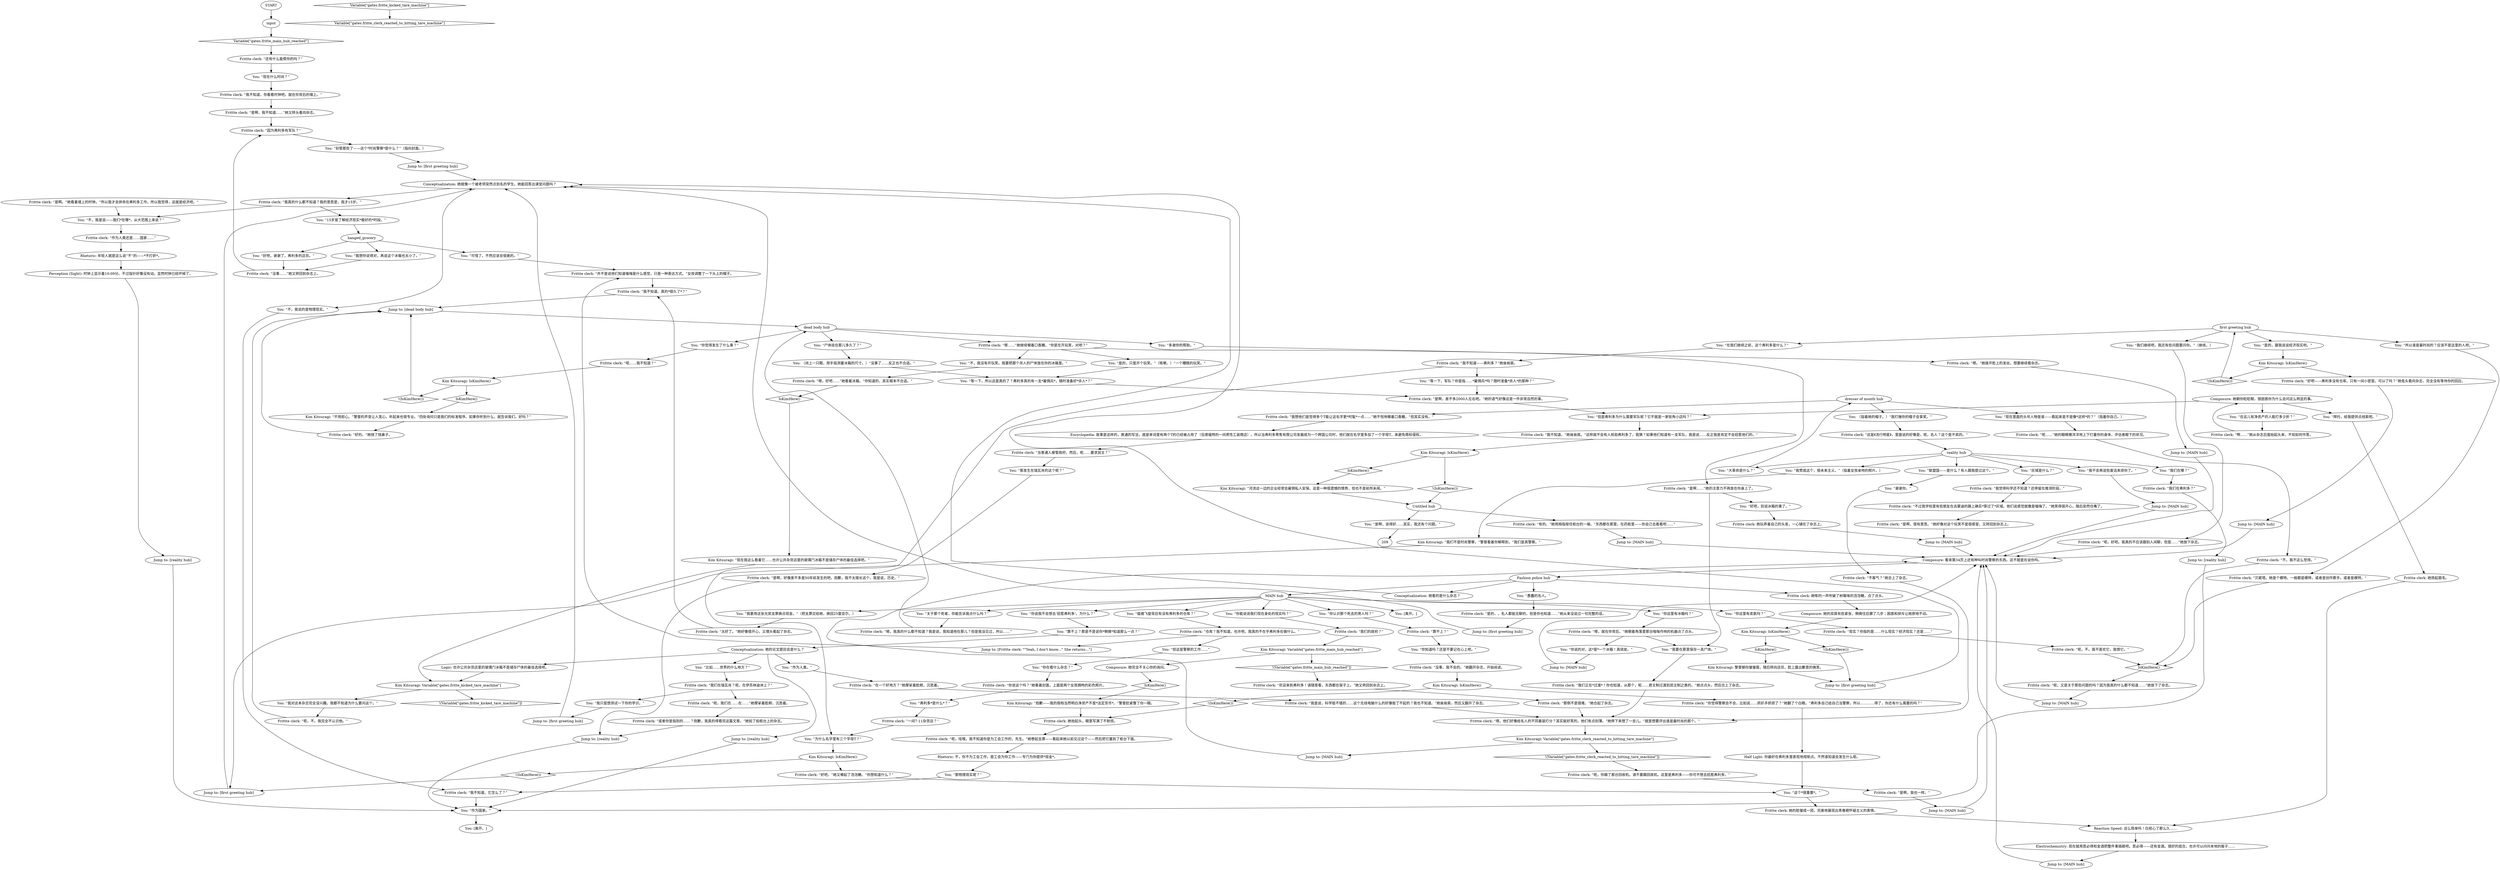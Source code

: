 # FRITTE / FRITTE CLERK
# A dialogue with a bored teenage girl who works as a shop clerk.
# ==================================================
digraph G {
	  0 [label="START"];
	  1 [label="input"];
	  2 [label="Kim Kitsuragi: IsKimHere()"];
	  3 [label="IsKimHere()", shape=diamond];
	  4 [label="!(IsKimHere())", shape=diamond];
	  5 [label="You: “我要用这张兑奖支票换点现金。”（把支票交给她，换回25雷亚尔。）"];
	  6 [label="Electrochemistry: 现在就用思必得和金酒把整件事搞砸吧。思必得——还有金酒。很好的组合。也许可以问问本地的贩子……"];
	  7 [label="dead body hub"];
	  8 [label="You: “我们在哪？”"];
	  9 [label="You: “大革命是什么？”"];
	  10 [label="Frittte clerk: “我不知道，你看看时钟吧。就在你背后的墙上。”"];
	  11 [label="Kim Kitsuragi: “现在我这么看着它……也许公共杂货店里的玻璃门冰箱不是储存尸体的最佳选择吧。”"];
	  12 [label="You: “我们继续吧，我还有些问题要问你。”（继续。）"];
	  13 [label="Frittte clerk: “呃，好吧。我真的不应该跟别人闲聊，但是……”她放下杂志。"];
	  14 [label="Jump to: [reality hub]"];
	  15 [label="You: “愚蠢的名人。”"];
	  16 [label="Jump to: [first greeting hub]"];
	  17 [label="You: “是啊，说得好……其实，我还有个问题。”"];
	  18 [label="Frittte clerk: 她的脸皱成一团，完美地展现出青春期怀疑主义的表情。"];
	  19 [label="You: “多谢你的帮助。”"];
	  20 [label="Frittte clerk: “嗯，就在你背后。”她朝着角落里那台嗡嗡作响的机器点了点头。"];
	  21 [label="Jump to: [MAIN hub]"];
	  22 [label="You: “可惜了。不然应该会很美的。”"];
	  23 [label="You: “关于那个死者，你能告诉我点什么吗？”"];
	  24 [label="You: “不，我说的是物理现实。”"];
	  25 [label="Frittte clerk: “算不上？”"];
	  26 [label="Frittte clerk: “嗯。”她拨开脸上的发丝，想要继续看杂志。"];
	  27 [label="Jump to: [dead body hub]"];
	  28 [label="Jump to: [MAIN hub]"];
	  29 [label="Frittte clerk: “好的。”她挠了挠鼻子。"];
	  30 [label="You: “好吧，别说冰箱的事了。”"];
	  31 [label="Frittte clerk: “嗯，好吧……”她看着冰箱。“你知道的，其实根本不合适。”"];
	  32 [label="You: （指着她的帽子。）“我打赌你的帽子会拿奖。”"];
	  33 [label="You: “在我们继续之前，这个弗利多是什么？”"];
	  34 [label="You: “现在里面的头号人物是谁——看起来是不是像*这样*的？”（指着你自己。）"];
	  35 [label="Composure: 她的双肩有些紧张，稍微往后挪了几步；困惑和排斥让她原地不动。"];
	  36 [label="Frittte clerk: “你说这个吗？”她看着封面，上面是两个女孩拥吻的彩色照片。"];
	  37 [label="Jump to: [reality hub]"];
	  38 [label="You: “不，我没有开玩笑。我要把那个吊人的尸体放在你的冰箱里。”"];
	  39 [label="Frittte clerk: “不过我学校里有些朋友在去蒙迪的路上确实*穿过了*灰域。他们说感觉就像是嗑嗨了。”她笑得很开心，随后突然住嘴了。"];
	  40 [label="You: “那发生在瑞瓦肖的这个呢？”"];
	  41 [label="Kim Kitsuragi: IsKimHere()"];
	  42 [label="IsKimHere()", shape=diamond];
	  43 [label="!(IsKimHere())", shape=diamond];
	  44 [label="You: [离开。]"];
	  45 [label="You: “灰域是什么？”"];
	  46 [label="Frittte clerk: “在一个好地方？”她摩挲着脸颊，沉思着。"];
	  47 [label="Kim Kitsuragi: IsKimHere()"];
	  48 [label="IsKimHere()", shape=diamond];
	  49 [label="!(IsKimHere())", shape=diamond];
	  50 [label="You: “好吧，谢谢了，弗利多的店员。”"];
	  51 [label="Frittte clerk: “是的，，名人都挺无聊的，但是你也知道……”她从来没说过一句完整的话。"];
	  52 [label="Frittte clerk: “不，我不这么觉得。”"];
	  53 [label="You: “但是弗利多为什么需要军队呢？它不就是一家街角小店吗？”"];
	  54 [label="You: “你这里有卖氨吗？”"];
	  55 [label="You: “我只是想测试一下你的学识。”"];
	  56 [label="You: “你这里有冰箱吗？”"];
	  57 [label="Frittte clerk: “不客气？”她合上了杂志。"];
	  58 [label="Frittte clerk: “是啊，好像差不多是50年前发生的吧。抱歉，我不太擅长这个。我是说，历史。”"];
	  59 [label="Frittte clerk: “呃……”她的眼睛懒洋洋地上下打量你的身体，评估者眼下的状况。"];
	  60 [label="You: “你说我不会想去‘招惹弗利多’。为什么？”"];
	  61 [label="Fashion police hub"];
	  62 [label="Frittte clerk: “我不知道。它怎么了？”"];
	  63 [label="You: “联盟国——是什么？有人跟我提过这个。”"];
	  64 [label="You: “我不会再说些废话来烦你了。”"];
	  65 [label="Frittte clerk: “我们在弗利多？”"];
	  66 [label="You: “作为人类。”"];
	  67 [label="You: “比如……世界的什么地方？”"];
	  68 [label="Kim Kitsuragi: “不用担心。”警督的声音让人宽心，听起来也很专业。“四处询问只是我们的标准程序。如果你听到什么，就告诉我们。好吗？”"];
	  69 [label="You: “你说的对，这*是*一个冰箱！真顽皮。”"];
	  70 [label="Frittte clerk: 她玩弄着自己的头发，一心铺在了杂志上。"];
	  71 [label="Frittte clerk: “贝妮塔。她是个模特。一般都是模特，或者是创作歌手。或者是模特。”"];
	  72 [label="Jump to: [MAIN hub]"];
	  73 [label="Frittte clerk: “是啊，差不多2000人左右吧。”她的语气好像这是一件非常自然的事。"];
	  74 [label="Frittte clerk: “没事，我不会的。”她翻开杂志，开始阅读。"];
	  75 [label="Frittte clerk: “我是说，科学挺不错的……这个无线电脑什么的好像挺了不起的？我也不知道。”她耸耸肩，然后又翻开了杂志。"];
	  76 [label="Frittte clerk: “仓库？我不知道。也许吧。我真的不在乎弗利多在做什么。”"];
	  77 [label="Frittte clerk: 她扬起眉毛。"];
	  78 [label="Jump to: [MAIN hub]"];
	  79 [label="Kim Kitsuragi: “河流这一边的企业经常会雇佣私人安保。这是一种很遗憾的情势，但也不是前所未闻。”"];
	  80 [label="Frittte clerk: “我们在瑞瓦肖？呃，在伊苏林迪洲上？”"];
	  81 [label="Frittte clerk: “我觉得科学还不知道？还停留在推测阶段。”"];
	  82 [label="You: “我要在那里保存一具尸体。”"];
	  83 [label="Frittte clerk: “我不知道——弗利多？”她耸耸肩。"];
	  84 [label="Frittte clerk: “一间7-11杂货店？”"];
	  85 [label="Kim Kitsuragi: “抱歉——我的搭档当然明白净资产不是*法定货币*。”警督赶紧瞥了你一眼。"];
	  86 [label="Half Light: 你最好在弗利多里表现地规矩点。不然谁知道会发生什么呢。"];
	  87 [label="You: “为什么名字里有三个字母T？”"];
	  88 [label="Frittte clerk: “嗯，我真的什么都不知道？我是说，我知道他在那儿？但是我没见过，所以……”"];
	  89 [label="Frittte clerk: “作为人类还是……国家……”"];
	  90 [label="You: “你觉得发生了什么事？”"];
	  91 [label="Frittte clerk: “呃……我不知道？”"];
	  92 [label="Frittte clerk: “没事……”她又转回到杂志上。"];
	  93 [label="Jump to: [first greeting hub]"];
	  94 [label="Jump to: [first greeting hub]"];
	  95 [label="Frittte clerk: “我不知道。”她耸耸肩。“这样就不会有人抢劫弗利多了，我猜？如果他们知道有一支军队，我是说……反正我是肯定不会招惹他们的。”"];
	  96 [label="You: “褴褛飞旋背后有没有弗利多的仓库？”"];
	  97 [label="Frittte clerk: “啊……”她从杂志后面抬起头来，不知如何作答。"];
	  98 [label="Kim Kitsuragi: 警督朝你皱皱眉，随后转向店员，脸上露出歉意的微笑。"];
	  99 [label="Frittte clerk: “欢迎来到弗利多！请随意看，东西都在架子上。”她又转回到杂志上。"];
	  100 [label="You: “15岁是了解经济现实*极好的*时段。”"];
	  101 [label="Jump to: [MAIN hub]"];
	  102 [label="You: “我想你说得对，再说这个冰箱也太小了。”"];
	  103 [label="Frittte clerk: “呃，你踢了那台回收机。请不要踢回收机。这里是弗利多——你可不想去招惹弗利多。”"];
	  104 [label="Encyclopedia: 故事是这样的，普通的写法，就是单词里有两个T的已经被占用了（伍德福特的一间男性工装商店）。所以当弗利多零售有限公司发展成为一个跨国公司时，他们就在名字里多加了一个字母T，来避免商标侵权。"];
	  105 [label="Untitled hub"];
	  106 [label="Jump to: [MAIN hub]"];
	  107 [label="Frittte clerk: “是啊。”她看着墙上的时钟。“所以我才会拼命在弗利多工作。所以我觉得，这就是经济吧。”"];
	  108 [label="hanged_grocery"];
	  109 [label="Kim Kitsuragi: Variable[\"gates.fritte_kicked_tare_machine\"]"];
	  110 [label="Variable[\"gates.fritte_kicked_tare_machine\"]", shape=diamond];
	  111 [label="!(Variable[\"gates.fritte_kicked_tare_machine\"])", shape=diamond];
	  112 [label="You: “我对这本杂志完全没兴趣。我都不知道为什么要问这个。”"];
	  113 [label="Frittte clerk: 她嘭的一声吹破了树莓味的泡泡糖，点了点头。"];
	  114 [label="Kim Kitsuragi: “我们不是时尚警察，”警督看着你解释到，“我们是真警察。”"];
	  115 [label="Frittte clerk: “呃，又是关于那些问题的吗？因为我真的什么都不知道……”她放下了杂志。"];
	  116 [label="Frittte clerk: “还有什么能帮你的吗？”"];
	  117 [label="Rhetoric: 不，你不为工会工作，是工会为你工作——专门为你提供*现金*。"];
	  118 [label="You: “现在什么时间？”"];
	  119 [label="You: “我赞成这个，很未来主义。”（指着女孩亲吻的照片。）"];
	  120 [label="MAIN hub"];
	  121 [label="Composure: 看来第34页上还有种叫时尚警察的东西。这不就是在说你吗。"];
	  122 [label="reality hub"];
	  123 [label="You: “作为国家。”"];
	  124 [label="Logic: 也许公共杂货店里的玻璃门冰箱不是储存尸体的最佳选择吧。"];
	  125 [label="first greeting hub"];
	  126 [label="Conceptualization: 她就像一个被老师突然点到名的学生。她能回答出课堂问题吗？"];
	  127 [label="Frittte clerk: “呃，不。我不喜欢它，我恨它。”"];
	  128 [label="Frittte clerk: “这是《流行明星》，里面说的好像是，呃，名人？这个是不卖的。”"];
	  129 [label="You: “弗利多*是什么*？”"];
	  130 [label="You: “等一下，军队？你是指……*雇佣兵*吗？随时准备*杀人*的那种？”"];
	  131 [label="You: “在这儿有净资产的人能打多少折？”"];
	  132 [label="You: “你能说说我们现在身处的现实吗？”"];
	  133 [label="You: “你认识那个死去的男人吗？”"];
	  134 [label="You: “尸体挂在那儿多久了？”"];
	  135 [label="Frittte clerk: “嗯……”她继续嚼着口香糖。“你是在开玩笑，对吧？”"];
	  136 [label="Frittte clerk: “我们正在*过渡*！你也知道，从那个，呃……君主制过渡到民主制之类的。”她点点头，然后合上了杂志。"];
	  137 [label="Frittte clerk: “或者你是指别的……？抱歉，我真的得看完这篇文章。”她拍了拍柜台上的杂志。"];
	  138 [label="Kim Kitsuragi: Variable[\"gates.fritte_main_hub_reached\"]"];
	  139 [label="Variable[\"gates.fritte_main_hub_reached\"]", shape=diamond];
	  140 [label="!(Variable[\"gates.fritte_main_hub_reached\"])", shape=diamond];
	  141 [label="Composure: 她完全不关心你的询问。"];
	  142 [label="Perception (Sight): 时钟上显示着10:09分。不过指针好像没有动。显然时钟已经坏掉了。"];
	  143 [label="Frittte clerk: “是啊，我不知道……”她又转头看向杂志。"];
	  144 [label="Frittte clerk: “并不是说他们知道嗑嗨是什么感觉，只是一种表达方式。”女孩调整了一下头上的帽子。"];
	  145 [label="Frittte clerk: “是啊，很有意思。”她好像对这个玩笑不是很感冒，又转回到杂志上。"];
	  146 [label="You: “等一下，所以这是真的了？弗利多真的有一支*雇佣兵*，随时准备好*杀人*？”"];
	  147 [label="You: “拜托，给我提供点线索吧。”"];
	  148 [label="You: “但这是警察的工作……”"];
	  149 [label="Frittte clerk: “有的。”她用拇指按住柜台的一端。“东西都在那里，在药柜里——你自己去看看吧……”"];
	  150 [label="Frittte clerk: “呃，哇哦，我不知道你是为工会工作的，先生。”她卷起支票——看起来她以前见过这个——然后把它塞到了柜台下面。"];
	  151 [label="Frittte clerk: “太好了。”她好像很开心，又埋头看起了杂志。"];
	  152 [label="Jump to: [MAIN hub]"];
	  153 [label="Frittte clerk: “我不知道。真的*很久了*？”"];
	  154 [label="You: （闭上一只眼，用手指测量冰箱的尺寸。）“没事了……反正也不合适。”"];
	  155 [label="You: “是的，只是开个玩笑。”（咳嗽。）“一个糟糕的玩笑。”"];
	  156 [label="Frittte clerk: “是啊……”她的注意力不再放在你身上了。"];
	  157 [label="Jump to: [MAIN hub]"];
	  158 [label="Frittte clerk: “因为弗利多有军队？”"];
	  159 [label="You: “算不上？那是不是说你*稍微*知道那么一点？”"];
	  160 [label="You: “你知道吗？还是不要记在心上吧。”"];
	  161 [label="Jump to: [reality hub]"];
	  162 [label="Kim Kitsuragi: IsKimHere()"];
	  163 [label="IsKimHere()", shape=diamond];
	  164 [label="!(IsKimHere())", shape=diamond];
	  165 [label="Frittte clerk: “你觉得警察会不会，比如说……抓扒手抓烦了？”她翻了个白眼。“弗利多自己给自己当警察，所以…………得了，你还有什么需要的吗？”"];
	  166 [label="You: “你在看什么杂志？”"];
	  167 [label="You: “是的，跟我说说经济现实吧。”"];
	  168 [label="Frittte clerk: “我真的什么都不知道？我的意思是，我才15岁。”"];
	  169 [label="Kim Kitsuragi: IsKimHere()"];
	  170 [label="IsKimHere()", shape=diamond];
	  171 [label="!(IsKimHere())", shape=diamond];
	  172 [label="Frittte clerk: “好吧——弗利多没有仓库。只有一间小密室。可以了吗？”她低头看向杂志，完全没有等待你的回应。"];
	  173 [label="Reaction Speed: 这么简单吗！白担心了那么久……"];
	  174 [label="You: “那物理现实呢？”"];
	  175 [label="You: “不，我是说——我们*在哪*，从大范围上来说？”"];
	  176 [label="Jump to: [reality hub]"];
	  177 [label="Frittte clerk: “嗯，他们好像给名人的不同着装打分？其实挺好笑的。他们有点刻薄。”她停下来想了一会儿。“就是想要评出谁是最时尚的那个。”"];
	  178 [label="Jump to: [first greeting hub]"];
	  179 [label="Frittte clerk: “当普通人接管政府，然后，呃……要求民主？”"];
	  180 [label="dresser of month hub"];
	  181 [label="Kim Kitsuragi: Variable[\"gates.fritte_clerk_reacted_to_hitting_tare_machine\"]"];
	  182 [label="Variable[\"gates.fritte_clerk_reacted_to_hitting_tare_machine\"]", shape=diamond];
	  183 [label="!(Variable[\"gates.fritte_clerk_reacted_to_hitting_tare_machine\"])", shape=diamond];
	  184 [label="Jump to: [MAIN hub]"];
	  185 [label="Frittte clerk: “是啊，我也一样。”"];
	  186 [label="Frittte clerk: “呃，不。我完全不认识他。”"];
	  187 [label="Conceptualization: 她的论文题目会是什么？"];
	  188 [label="Rhetoric: 年轻人就是这么说“不”的——*不打折*。"];
	  189 [label="Composure: 她朝你眨眨眼，很困惑你为什么会问这么明显的事。"];
	  190 [label="You: “别管那些了——这个*时尚警察*是什么？”（指向封面。）"];
	  191 [label="Conceptualization: 她看的是什么杂志？"];
	  192 [label="Frittte clerk: “那倒不是很难。”她合起了杂志。"];
	  193 [label="Jump to: [first greeting hub]"];
	  194 [label="Jump to: [MAIN hub]"];
	  195 [label="You: “这个*很重要*。”"];
	  196 [label="Jump to: [Frittte clerk: \"\"Yeah, I don't know...\" She returns...\"]"];
	  197 [label="Frittte clerk: 她抬起头，眼里写满了不耐烦。"];
	  198 [label="Frittte clerk: “现实？你指的是……什么现实？经济现实？还是……”"];
	  199 [label="Frittte clerk: “我们的政府？”"];
	  200 [label="You: “谢谢你。”"];
	  201 [label="Frittte clerk: “呃，我们在……在……”她摩挲着脸颊，沉思着。"];
	  202 [label="You: [离开。]"];
	  203 [label="You: “所以谁是最时尚的？应该不是这里的人吧。”"];
	  204 [label="Frittte clerk: “我想他们是觉得多个T能让这名字更*时髦*一点……”她不悦地嚼着口香糖。“但其实没有。”"];
	  205 [label="Kim Kitsuragi: IsKimHere()"];
	  206 [label="IsKimHere()", shape=diamond];
	  207 [label="!(IsKimHere())", shape=diamond];
	  208 [label="Frittte clerk: “好吧。”她又嚼起了泡泡糖。“你想知道什么？”"];
	  0 -> 1
	  1 -> 139
	  2 -> 3
	  2 -> 4
	  3 -> 79
	  4 -> 105
	  5 -> 151
	  6 -> 106
	  7 -> 90
	  7 -> 19
	  7 -> 134
	  7 -> 135
	  8 -> 65
	  9 -> 180
	  10 -> 143
	  11 -> 109
	  12 -> 13
	  13 -> 121
	  14 -> 123
	  15 -> 51
	  16 -> 126
	  17 -> 209
	  18 -> 173
	  19 -> 26
	  20 -> 82
	  20 -> 69
	  21 -> 121
	  22 -> 144
	  23 -> 88
	  24 -> 62
	  25 -> 160
	  26 -> 28
	  27 -> 7
	  28 -> 121
	  29 -> 27
	  30 -> 70
	  31 -> 170
	  32 -> 128
	  33 -> 83
	  34 -> 59
	  35 -> 41
	  36 -> 129
	  37 -> 123
	  38 -> 31
	  39 -> 145
	  40 -> 58
	  41 -> 42
	  41 -> 43
	  42 -> 98
	  43 -> 16
	  45 -> 81
	  46 -> 75
	  47 -> 48
	  47 -> 49
	  48 -> 68
	  49 -> 27
	  50 -> 92
	  51 -> 93
	  52 -> 206
	  53 -> 95
	  54 -> 198
	  55 -> 193
	  56 -> 20
	  57 -> 177
	  58 -> 14
	  59 -> 52
	  60 -> 159
	  61 -> 120
	  61 -> 191
	  61 -> 113
	  61 -> 15
	  62 -> 123
	  63 -> 200
	  64 -> 152
	  65 -> 176
	  66 -> 46
	  67 -> 80
	  68 -> 29
	  69 -> 157
	  70 -> 101
	  71 -> 206
	  72 -> 121
	  73 -> 53
	  74 -> 162
	  75 -> 177
	  76 -> 196
	  76 -> 148
	  77 -> 173
	  78 -> 121
	  79 -> 105
	  80 -> 201
	  80 -> 55
	  81 -> 39
	  82 -> 136
	  83 -> 130
	  83 -> 87
	  84 -> 87
	  85 -> 197
	  86 -> 195
	  87 -> 205
	  88 -> 7
	  89 -> 188
	  90 -> 91
	  91 -> 47
	  92 -> 158
	  93 -> 126
	  94 -> 126
	  95 -> 2
	  96 -> 76
	  97 -> 189
	  98 -> 16
	  99 -> 192
	  100 -> 108
	  101 -> 121
	  102 -> 92
	  103 -> 185
	  104 -> 179
	  105 -> 17
	  105 -> 149
	  106 -> 121
	  107 -> 175
	  108 -> 102
	  108 -> 50
	  108 -> 22
	  109 -> 112
	  109 -> 111
	  110 -> 182
	  112 -> 186
	  113 -> 35
	  114 -> 94
	  115 -> 72
	  116 -> 118
	  117 -> 174
	  118 -> 10
	  119 -> 114
	  120 -> 96
	  120 -> 132
	  120 -> 5
	  120 -> 133
	  120 -> 44
	  120 -> 54
	  120 -> 23
	  120 -> 56
	  120 -> 60
	  121 -> 61
	  122 -> 64
	  122 -> 8
	  122 -> 9
	  122 -> 45
	  122 -> 119
	  122 -> 63
	  123 -> 202
	  124 -> 109
	  125 -> 33
	  125 -> 203
	  125 -> 12
	  125 -> 167
	  126 -> 168
	  126 -> 24
	  127 -> 206
	  128 -> 122
	  129 -> 84
	  130 -> 73
	  131 -> 97
	  132 -> 199
	  133 -> 25
	  134 -> 154
	  135 -> 155
	  135 -> 156
	  135 -> 38
	  136 -> 177
	  137 -> 14
	  138 -> 140
	  138 -> 141
	  139 -> 116
	  140 -> 99
	  141 -> 163
	  142 -> 37
	  143 -> 158
	  144 -> 153
	  145 -> 101
	  146 -> 73
	  147 -> 77
	  148 -> 166
	  149 -> 78
	  150 -> 117
	  151 -> 153
	  152 -> 121
	  153 -> 27
	  154 -> 146
	  155 -> 146
	  156 -> 82
	  156 -> 30
	  157 -> 121
	  158 -> 190
	  159 -> 187
	  160 -> 74
	  161 -> 123
	  162 -> 164
	  162 -> 165
	  163 -> 85
	  164 -> 197
	  165 -> 86
	  166 -> 36
	  167 -> 169
	  168 -> 100
	  168 -> 175
	  169 -> 171
	  169 -> 172
	  170 -> 11
	  171 -> 125
	  172 -> 21
	  173 -> 6
	  174 -> 62
	  175 -> 89
	  176 -> 123
	  177 -> 181
	  178 -> 126
	  179 -> 40
	  180 -> 32
	  180 -> 34
	  180 -> 204
	  181 -> 184
	  181 -> 183
	  183 -> 103
	  184 -> 121
	  185 -> 194
	  186 -> 27
	  187 -> 161
	  187 -> 66
	  187 -> 67
	  187 -> 124
	  188 -> 142
	  189 -> 147
	  189 -> 131
	  189 -> 53
	  190 -> 178
	  191 -> 126
	  192 -> 177
	  193 -> 126
	  194 -> 121
	  195 -> 18
	  196 -> 144
	  197 -> 150
	  198 -> 127
	  199 -> 138
	  200 -> 57
	  201 -> 137
	  203 -> 71
	  204 -> 104
	  205 -> 208
	  205 -> 207
	  206 -> 115
	  207 -> 94
	  208 -> 195
}

